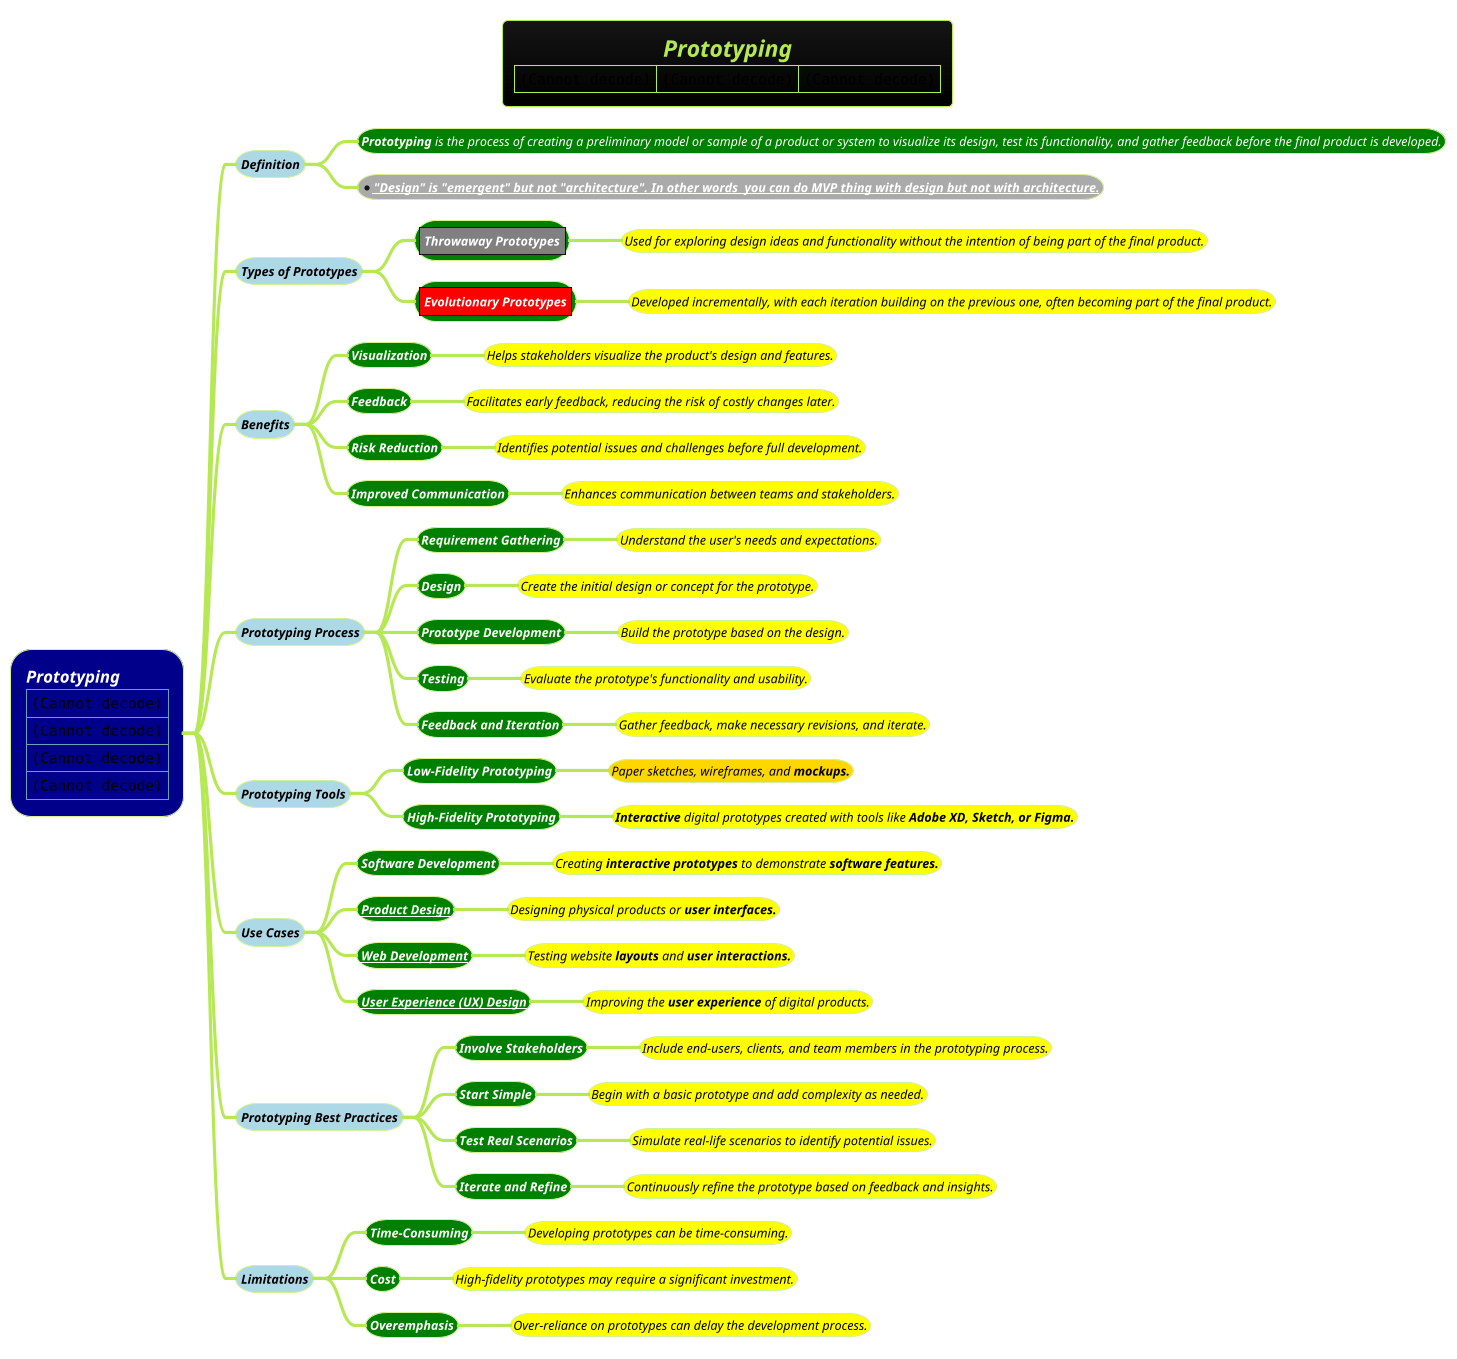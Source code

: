 @startmindmap
title =<i><b><size:18>Prototyping\n|<img:images/img.jpg{scale=.56}>|<img:images/img.png{scale=.75}>|<img:images/img_1.png{scale=0.61}>|
!theme hacker

*[#darkblue]:<color:white><i>Prototyping
|<img:images/img_5.png{scale=0.42}>|
|<img:images/img_4.png{scale=0.5}>|
|<img:images/img_6.png{scale=0.55}>|
|<img:images/img_10.png{scale=0.305}>|;
**[#lightblue] <i><color #black><size:12>Definition
***[#green] <i><color #white><size:12>**Prototyping** is the process of creating a preliminary model or sample of a product or system to visualize its design, test its functionality, and gather feedback before the final product is developed.
***[#a] *<b><i><color #black><size:12>[[docs/3-programming-languages/Venkat-Subramaniam/images/img_903.png "Design" is "emergent" but not "architecture". In other words  you can do MVP thing with design but not with architecture.]]

**[#lightblue] <i><color #black><size:12>Types of Prototypes
***[#green] |<#grey><i><color #white><size:12><b>Throwaway Prototypes|
****[#yellow] <i><color #black><size:12>Used for exploring design ideas and functionality without the intention of being part of the final product.
***[#green] |<#red><i><color #white><size:12><b>Evolutionary Prototypes|
****[#yellow] <i><color #black><size:12>Developed incrementally, with each iteration building on the previous one, often becoming part of the final product.

**[#lightblue] <i><color #black><size:12>Benefits
***[#green] <i><color #white><size:12><b>Visualization
****[#yellow] <i><color #black><size:12>Helps stakeholders visualize the product's design and features.
***[#green] <i><color #white><size:12><b>Feedback
****[#yellow] <i><color #black><size:12>Facilitates early feedback, reducing the risk of costly changes later.
***[#green] <i><color #white><size:12><b>Risk Reduction
****[#yellow] <i><color #black><size:12>Identifies potential issues and challenges before full development.
***[#green] <i><color #white><size:12><b>Improved Communication
****[#yellow] <i><color #black><size:12>Enhances communication between teams and stakeholders.

**[#lightblue] <i><color #black><size:12>Prototyping Process
***[#green] <i><color #white><size:12><b>Requirement Gathering
****[#yellow] <i><color #black><size:12>Understand the user's needs and expectations.
***[#green] <i><color #white><size:12><b>Design
****[#yellow] <i><color #black><size:12>Create the initial design or concept for the prototype.
***[#green] <i><color #white><size:12><b>Prototype Development
****[#yellow] <i><color #black><size:12>Build the prototype based on the design.
***[#green] <i><color #white><size:12><b>Testing
****[#yellow] <i><color #black><size:12>Evaluate the prototype's functionality and usability.
***[#green] <i><color #white><size:12><b>Feedback and Iteration
****[#yellow] <i><color #black><size:12>Gather feedback, make necessary revisions, and iterate.

**[#lightblue] <i><color #black><size:12>Prototyping Tools
***[#green] <i><color #white><size:12><b>Low-Fidelity Prototyping
****[#gold] <i><color #black><size:12>Paper sketches, wireframes, and <b>mockups.
***[#green] <i><color #white><size:12><b>High-Fidelity Prototyping
****[#yellow] <i><color #black><size:12>**Interactive** digital prototypes created with tools like <b>Adobe XD, Sketch, or Figma.

**[#lightblue] <i><color #black><size:12>Use Cases
***[#green] <i><color #white><size:12><b>Software Development
****[#yellow] <i><color #black><size:12>Creating **interactive prototypes** to demonstrate <b>software features.
***[#green] <i><color #white><size:12><b>[[docs/1-Requirement-Engineering/MVP-PoC-and-case-study/UI-UX.puml Product Design]]
****[#yellow] <i><color #black><size:12>Designing physical products or <b>user interfaces.
***[#green] <i><color #white><size:12><b>[[docs/1-Requirement-Engineering/MVP-PoC-and-case-study/UI-UX.puml Web Development]]
****[#yellow] <i><color #black><size:12>Testing website **layouts** and <b>user interactions.
***[#green] <i><color #white><size:12><b>[[docs/1-Requirement-Engineering/MVP-PoC-and-case-study/UI-UX.puml User Experience (UX) Design]]
****[#yellow] <i><color #black><size:12>Improving the **user experience** of digital products.

**[#lightblue] <i><color #black><size:12>Prototyping Best Practices
***[#green] <i><color #white><size:12><b>Involve Stakeholders
****[#yellow] <i><color #black><size:12>Include end-users, clients, and team members in the prototyping process.
***[#green] <i><color #white><size:12><b>Start Simple
****[#yellow] <i><color #black><size:12>Begin with a basic prototype and add complexity as needed.
***[#green] <i><color #white><size:12><b>Test Real Scenarios
****[#yellow] <i><color #black><size:12>Simulate real-life scenarios to identify potential issues.
***[#green] <i><color #white><size:12><b>Iterate and Refine
****[#yellow] <i><color #black><size:12>Continuously refine the prototype based on feedback and insights.

**[#lightblue] <i><color #black><size:12>Limitations
***[#green] <i><color #white><size:12><b>Time-Consuming
****[#yellow] <i><color #black><size:12>Developing prototypes can be time-consuming.
***[#green] <i><color #white><size:12><b>Cost
****[#yellow] <i><color #black><size:12>High-fidelity prototypes may require a significant investment.
***[#green] <i><color #white><size:12><b>Overemphasis
****[#yellow] <i><color #black><size:12>Over-reliance on prototypes can delay the development process.

@endmindmap
